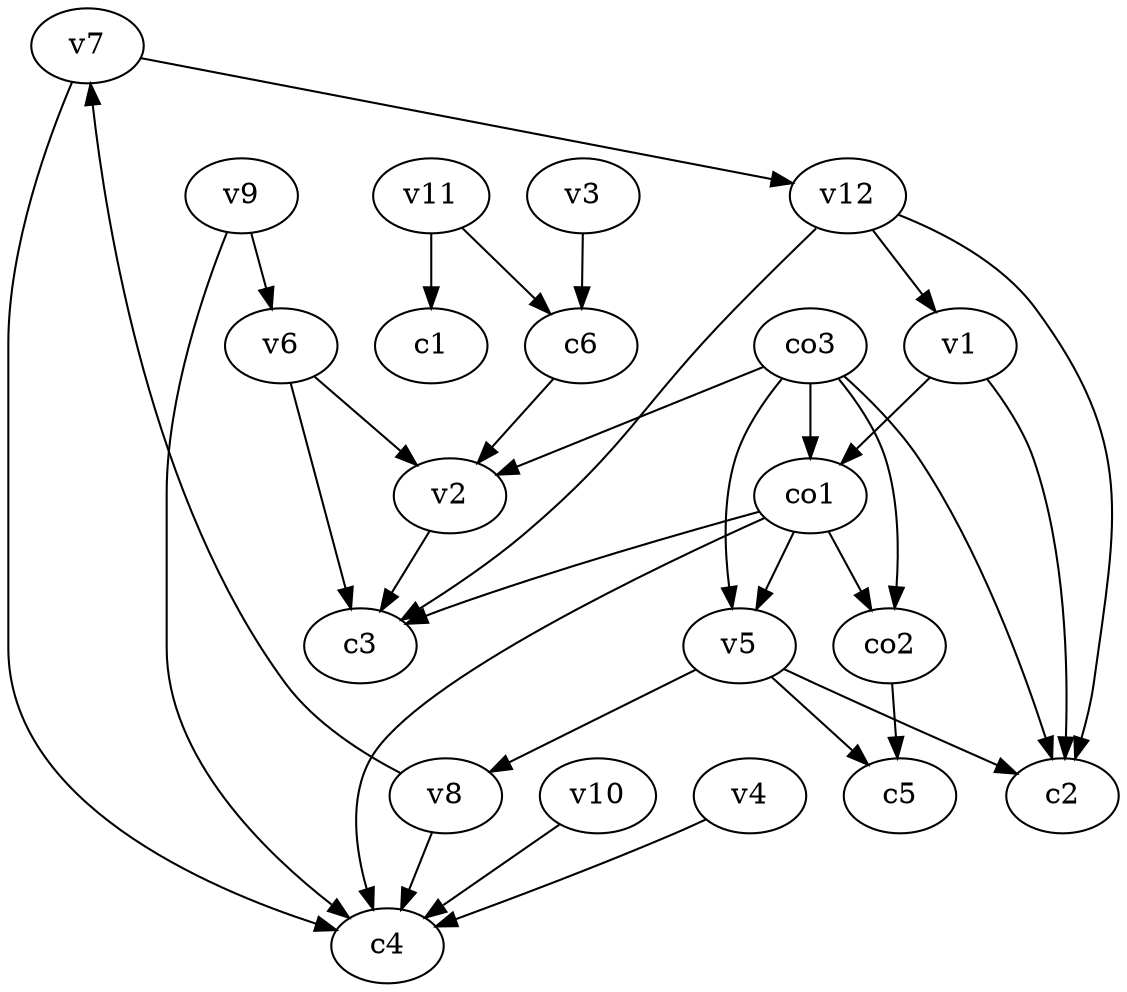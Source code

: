 strict digraph  {
c1;
c2;
c3;
c4;
c5;
c6;
v1;
v2;
v3;
v4;
v5;
v6;
v7;
v8;
v9;
v10;
v11;
v12;
co1;
co2;
co3;
c6 -> v2  [weight=1];
v1 -> c2  [weight=1];
v1 -> co1  [weight=1];
v2 -> c3  [weight=1];
v3 -> c6  [weight=1];
v4 -> c4  [weight=1];
v5 -> c5  [weight=1];
v5 -> c2  [weight=1];
v5 -> v8  [weight=1];
v6 -> c3  [weight=1];
v6 -> v2  [weight=1];
v7 -> c4  [weight=1];
v7 -> v12  [weight=1];
v8 -> c4  [weight=1];
v8 -> v7  [weight=1];
v9 -> c4  [weight=1];
v9 -> v6  [weight=1];
v10 -> c4  [weight=1];
v11 -> c1  [weight=1];
v11 -> c6  [weight=1];
v12 -> c2  [weight=1];
v12 -> c3  [weight=1];
v12 -> v1  [weight=1];
co1 -> c3  [weight=1];
co1 -> c4  [weight=1];
co1 -> v5  [weight=1];
co1 -> co2  [weight=1];
co2 -> c5  [weight=1];
co3 -> c2  [weight=1];
co3 -> v2  [weight=1];
co3 -> v5  [weight=1];
co3 -> co2  [weight=1];
co3 -> co1  [weight=1];
}
